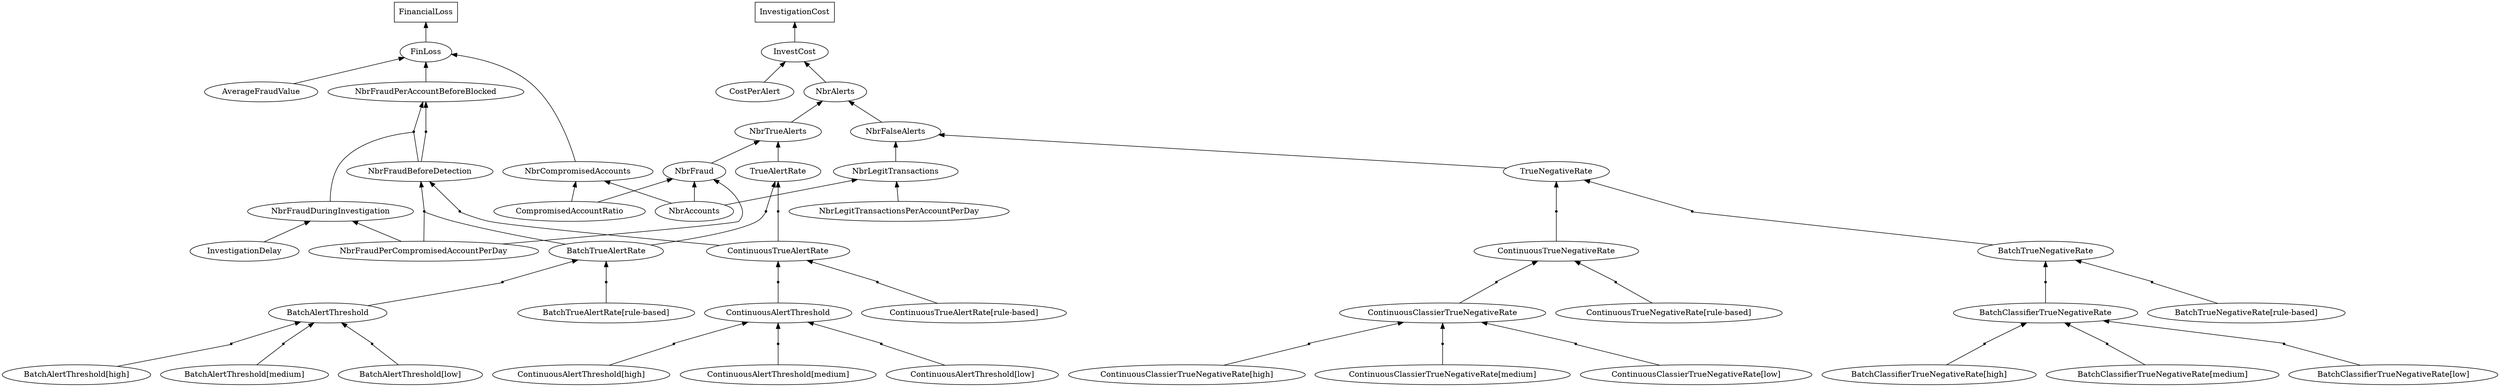 digraph G { 
rankdir = BT 
"AverageFraudValue" [shape = oval] 
"AverageFraudValue"->FinLoss 
"NbrAccounts" [shape = oval] 
"NbrAccounts"->NbrCompromisedAccounts 
"CompromisedAccountRatio" [shape = oval] 
"CompromisedAccountRatio"->NbrCompromisedAccounts 
"NbrCompromisedAccounts" [shape = oval] 
"NbrCompromisedAccounts"->FinLoss 
AndRef0[shape = point] 
AndRef0->"ContinuousAlertThreshold"
"ContinuousAlertThreshold[high]"->AndRef0 [dir = none] 
AndRef1[shape = point] 
AndRef1->"ContinuousAlertThreshold"
"ContinuousAlertThreshold[medium]"->AndRef1 [dir = none] 
AndRef2[shape = point] 
AndRef2->"ContinuousAlertThreshold"
"ContinuousAlertThreshold[low]"->AndRef2 [dir = none] 
"ContinuousAlertThreshold" [shape = oval] 
AndRef3[shape = point] 
AndRef3->"ContinuousTrueAlertRate"
"ContinuousAlertThreshold"->AndRef3 [dir = none] 
AndRef4[shape = point] 
AndRef4->"ContinuousTrueAlertRate"
"ContinuousTrueAlertRate[rule-based]"->AndRef4 [dir = none] 
"ContinuousTrueAlertRate" [shape = oval] 
AndRef5[shape = point] 
AndRef5->"NbrFraudBeforeDetection"
"ContinuousTrueAlertRate"->AndRef5 [dir = none] 
"NbrFraudPerCompromisedAccountPerDay" [shape = oval] 
AndRef6[shape = point] 
AndRef6->"BatchAlertThreshold"
"BatchAlertThreshold[high]"->AndRef6 [dir = none] 
AndRef7[shape = point] 
AndRef7->"BatchAlertThreshold"
"BatchAlertThreshold[medium]"->AndRef7 [dir = none] 
AndRef8[shape = point] 
AndRef8->"BatchAlertThreshold"
"BatchAlertThreshold[low]"->AndRef8 [dir = none] 
"BatchAlertThreshold" [shape = oval] 
AndRef9[shape = point] 
AndRef9->"BatchTrueAlertRate"
"BatchAlertThreshold"->AndRef9 [dir = none] 
AndRef10[shape = point] 
AndRef10->"BatchTrueAlertRate"
"BatchTrueAlertRate[rule-based]"->AndRef10 [dir = none] 
"BatchTrueAlertRate" [shape = oval] 
AndRef11[shape = point] 
AndRef11->"NbrFraudBeforeDetection"
"NbrFraudPerCompromisedAccountPerDay"->AndRef11 [dir = none] 
"BatchTrueAlertRate"->AndRef11 [dir = none] 
"NbrFraudBeforeDetection" [shape = oval] 
AndRef12[shape = point] 
AndRef12->"NbrFraudPerAccountBeforeBlocked"
"NbrFraudBeforeDetection"->AndRef12 [dir = none] 
"NbrFraudBeforeDetection" [shape = oval] 
"NbrFraudPerCompromisedAccountPerDay" [shape = oval] 
"NbrFraudPerCompromisedAccountPerDay"->NbrFraudDuringInvestigation 
"InvestigationDelay" [shape = oval] 
"InvestigationDelay"->NbrFraudDuringInvestigation 
"NbrFraudDuringInvestigation" [shape = oval] 
AndRef13[shape = point] 
AndRef13->"NbrFraudPerAccountBeforeBlocked"
"NbrFraudBeforeDetection"->AndRef13 [dir = none] 
"NbrFraudDuringInvestigation"->AndRef13 [dir = none] 
"NbrFraudPerAccountBeforeBlocked" [shape = oval] 
"NbrFraudPerAccountBeforeBlocked"->FinLoss 
"FinLoss" [shape = oval] 
FinancialLoss [shape = box] 
FinLoss->"FinancialLoss"
"NbrAccounts"->NbrFraud 
"CompromisedAccountRatio"->NbrFraud 
"NbrFraudPerCompromisedAccountPerDay"->NbrFraud 
"NbrFraud" [shape = oval] 
"NbrFraud"->NbrTrueAlerts 
"ContinuousTrueAlertRate" [shape = oval] 
AndRef14[shape = point] 
AndRef14->"TrueAlertRate"
"ContinuousTrueAlertRate"->AndRef14 [dir = none] 
"BatchTrueAlertRate" [shape = oval] 
AndRef15[shape = point] 
AndRef15->"TrueAlertRate"
"BatchTrueAlertRate"->AndRef15 [dir = none] 
"TrueAlertRate" [shape = oval] 
"TrueAlertRate"->NbrTrueAlerts 
"NbrTrueAlerts" [shape = oval] 
"NbrTrueAlerts"->NbrAlerts 
"NbrAccounts"->NbrLegitTransactions 
"NbrLegitTransactionsPerAccountPerDay" [shape = oval] 
"NbrLegitTransactionsPerAccountPerDay"->NbrLegitTransactions 
"NbrLegitTransactions" [shape = oval] 
"NbrLegitTransactions"->NbrFalseAlerts 
AndRef16[shape = point] 
AndRef16->"ContinuousClassierTrueNegativeRate"
"ContinuousClassierTrueNegativeRate[high]"->AndRef16 [dir = none] 
AndRef17[shape = point] 
AndRef17->"ContinuousClassierTrueNegativeRate"
"ContinuousClassierTrueNegativeRate[medium]"->AndRef17 [dir = none] 
AndRef18[shape = point] 
AndRef18->"ContinuousClassierTrueNegativeRate"
"ContinuousClassierTrueNegativeRate[low]"->AndRef18 [dir = none] 
"ContinuousClassierTrueNegativeRate" [shape = oval] 
AndRef19[shape = point] 
AndRef19->"ContinuousTrueNegativeRate"
"ContinuousClassierTrueNegativeRate"->AndRef19 [dir = none] 
AndRef20[shape = point] 
AndRef20->"ContinuousTrueNegativeRate"
"ContinuousTrueNegativeRate[rule-based]"->AndRef20 [dir = none] 
"ContinuousTrueNegativeRate" [shape = oval] 
AndRef21[shape = point] 
AndRef21->"TrueNegativeRate"
"ContinuousTrueNegativeRate"->AndRef21 [dir = none] 
AndRef22[shape = point] 
AndRef22->"BatchClassifierTrueNegativeRate"
"BatchClassifierTrueNegativeRate[high]"->AndRef22 [dir = none] 
AndRef23[shape = point] 
AndRef23->"BatchClassifierTrueNegativeRate"
"BatchClassifierTrueNegativeRate[medium]"->AndRef23 [dir = none] 
AndRef24[shape = point] 
AndRef24->"BatchClassifierTrueNegativeRate"
"BatchClassifierTrueNegativeRate[low]"->AndRef24 [dir = none] 
"BatchClassifierTrueNegativeRate" [shape = oval] 
AndRef25[shape = point] 
AndRef25->"BatchTrueNegativeRate"
"BatchClassifierTrueNegativeRate"->AndRef25 [dir = none] 
AndRef26[shape = point] 
AndRef26->"BatchTrueNegativeRate"
"BatchTrueNegativeRate[rule-based]"->AndRef26 [dir = none] 
"BatchTrueNegativeRate" [shape = oval] 
AndRef27[shape = point] 
AndRef27->"TrueNegativeRate"
"BatchTrueNegativeRate"->AndRef27 [dir = none] 
"TrueNegativeRate" [shape = oval] 
"TrueNegativeRate"->NbrFalseAlerts 
"NbrFalseAlerts" [shape = oval] 
"NbrFalseAlerts"->NbrAlerts 
"NbrAlerts" [shape = oval] 
"NbrAlerts"->InvestCost 
"CostPerAlert" [shape = oval] 
"CostPerAlert"->InvestCost 
"InvestCost" [shape = oval] 
InvestigationCost [shape = box] 
InvestCost->"InvestigationCost"
}

